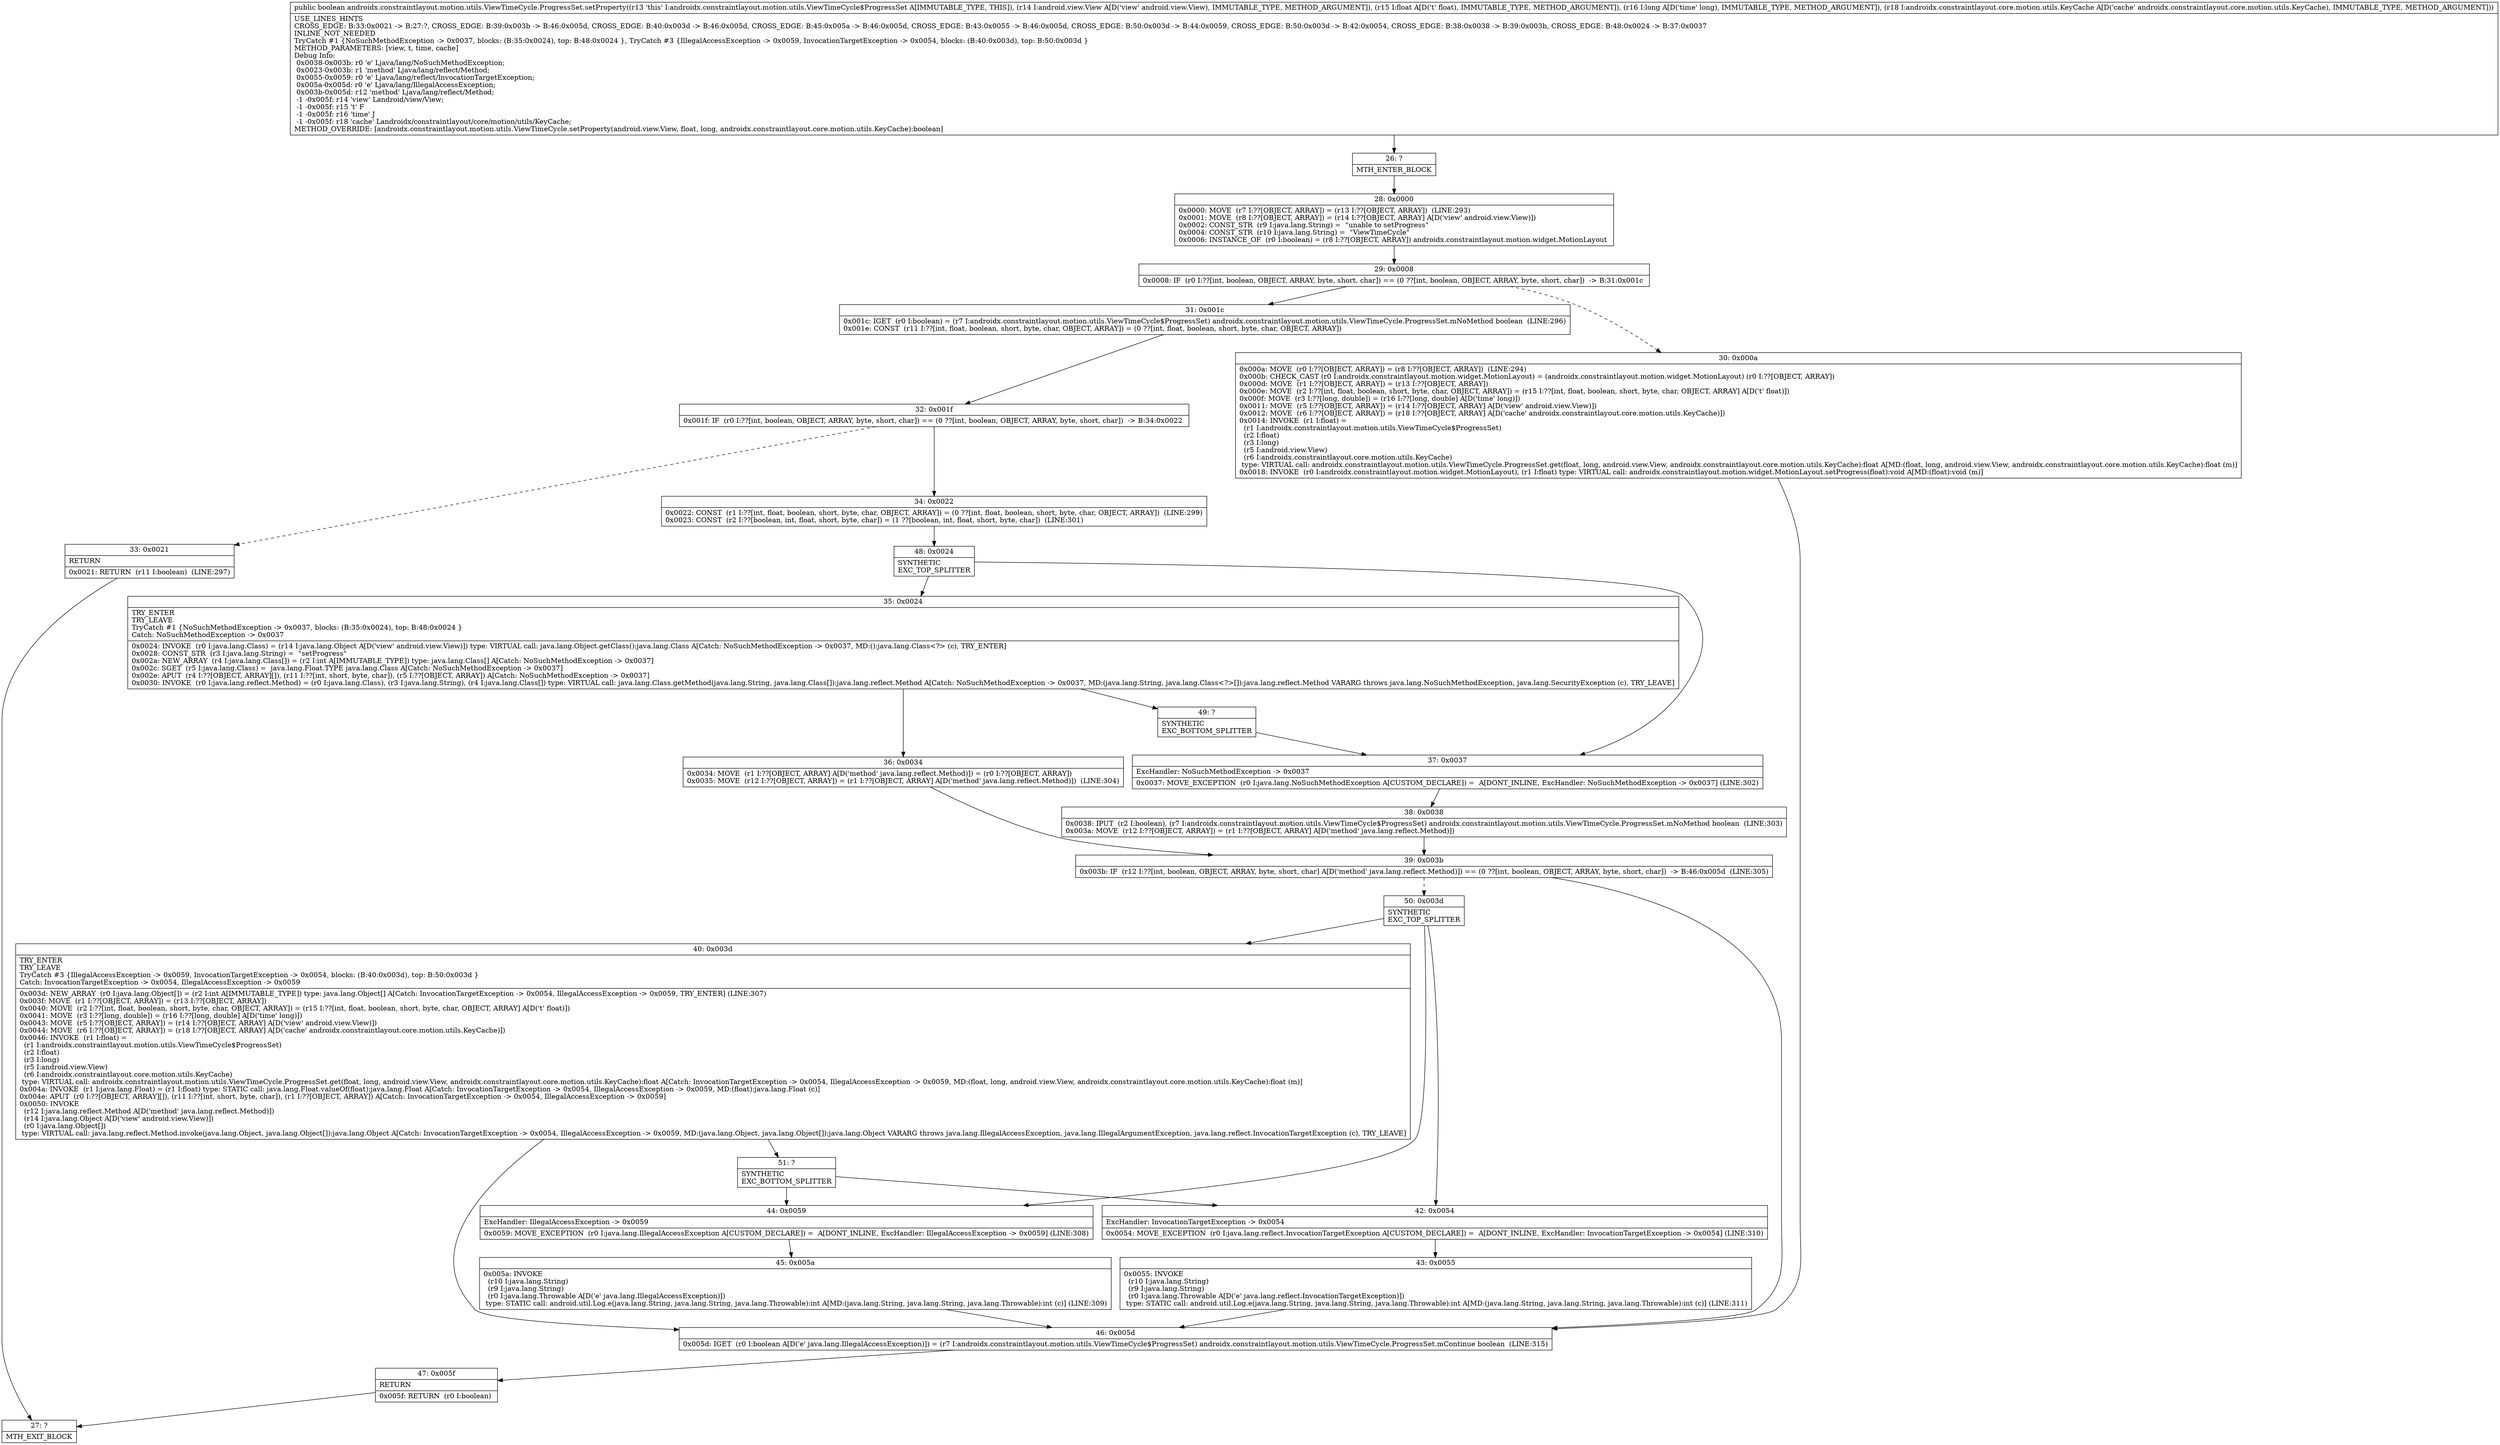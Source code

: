 digraph "CFG forandroidx.constraintlayout.motion.utils.ViewTimeCycle.ProgressSet.setProperty(Landroid\/view\/View;FJLandroidx\/constraintlayout\/core\/motion\/utils\/KeyCache;)Z" {
Node_26 [shape=record,label="{26\:\ ?|MTH_ENTER_BLOCK\l}"];
Node_28 [shape=record,label="{28\:\ 0x0000|0x0000: MOVE  (r7 I:??[OBJECT, ARRAY]) = (r13 I:??[OBJECT, ARRAY])  (LINE:293)\l0x0001: MOVE  (r8 I:??[OBJECT, ARRAY]) = (r14 I:??[OBJECT, ARRAY] A[D('view' android.view.View)]) \l0x0002: CONST_STR  (r9 I:java.lang.String) =  \"unable to setProgress\" \l0x0004: CONST_STR  (r10 I:java.lang.String) =  \"ViewTimeCycle\" \l0x0006: INSTANCE_OF  (r0 I:boolean) = (r8 I:??[OBJECT, ARRAY]) androidx.constraintlayout.motion.widget.MotionLayout \l}"];
Node_29 [shape=record,label="{29\:\ 0x0008|0x0008: IF  (r0 I:??[int, boolean, OBJECT, ARRAY, byte, short, char]) == (0 ??[int, boolean, OBJECT, ARRAY, byte, short, char])  \-\> B:31:0x001c \l}"];
Node_30 [shape=record,label="{30\:\ 0x000a|0x000a: MOVE  (r0 I:??[OBJECT, ARRAY]) = (r8 I:??[OBJECT, ARRAY])  (LINE:294)\l0x000b: CHECK_CAST (r0 I:androidx.constraintlayout.motion.widget.MotionLayout) = (androidx.constraintlayout.motion.widget.MotionLayout) (r0 I:??[OBJECT, ARRAY]) \l0x000d: MOVE  (r1 I:??[OBJECT, ARRAY]) = (r13 I:??[OBJECT, ARRAY]) \l0x000e: MOVE  (r2 I:??[int, float, boolean, short, byte, char, OBJECT, ARRAY]) = (r15 I:??[int, float, boolean, short, byte, char, OBJECT, ARRAY] A[D('t' float)]) \l0x000f: MOVE  (r3 I:??[long, double]) = (r16 I:??[long, double] A[D('time' long)]) \l0x0011: MOVE  (r5 I:??[OBJECT, ARRAY]) = (r14 I:??[OBJECT, ARRAY] A[D('view' android.view.View)]) \l0x0012: MOVE  (r6 I:??[OBJECT, ARRAY]) = (r18 I:??[OBJECT, ARRAY] A[D('cache' androidx.constraintlayout.core.motion.utils.KeyCache)]) \l0x0014: INVOKE  (r1 I:float) = \l  (r1 I:androidx.constraintlayout.motion.utils.ViewTimeCycle$ProgressSet)\l  (r2 I:float)\l  (r3 I:long)\l  (r5 I:android.view.View)\l  (r6 I:androidx.constraintlayout.core.motion.utils.KeyCache)\l type: VIRTUAL call: androidx.constraintlayout.motion.utils.ViewTimeCycle.ProgressSet.get(float, long, android.view.View, androidx.constraintlayout.core.motion.utils.KeyCache):float A[MD:(float, long, android.view.View, androidx.constraintlayout.core.motion.utils.KeyCache):float (m)]\l0x0018: INVOKE  (r0 I:androidx.constraintlayout.motion.widget.MotionLayout), (r1 I:float) type: VIRTUAL call: androidx.constraintlayout.motion.widget.MotionLayout.setProgress(float):void A[MD:(float):void (m)]\l}"];
Node_46 [shape=record,label="{46\:\ 0x005d|0x005d: IGET  (r0 I:boolean A[D('e' java.lang.IllegalAccessException)]) = (r7 I:androidx.constraintlayout.motion.utils.ViewTimeCycle$ProgressSet) androidx.constraintlayout.motion.utils.ViewTimeCycle.ProgressSet.mContinue boolean  (LINE:315)\l}"];
Node_47 [shape=record,label="{47\:\ 0x005f|RETURN\l|0x005f: RETURN  (r0 I:boolean) \l}"];
Node_27 [shape=record,label="{27\:\ ?|MTH_EXIT_BLOCK\l}"];
Node_31 [shape=record,label="{31\:\ 0x001c|0x001c: IGET  (r0 I:boolean) = (r7 I:androidx.constraintlayout.motion.utils.ViewTimeCycle$ProgressSet) androidx.constraintlayout.motion.utils.ViewTimeCycle.ProgressSet.mNoMethod boolean  (LINE:296)\l0x001e: CONST  (r11 I:??[int, float, boolean, short, byte, char, OBJECT, ARRAY]) = (0 ??[int, float, boolean, short, byte, char, OBJECT, ARRAY]) \l}"];
Node_32 [shape=record,label="{32\:\ 0x001f|0x001f: IF  (r0 I:??[int, boolean, OBJECT, ARRAY, byte, short, char]) == (0 ??[int, boolean, OBJECT, ARRAY, byte, short, char])  \-\> B:34:0x0022 \l}"];
Node_33 [shape=record,label="{33\:\ 0x0021|RETURN\l|0x0021: RETURN  (r11 I:boolean)  (LINE:297)\l}"];
Node_34 [shape=record,label="{34\:\ 0x0022|0x0022: CONST  (r1 I:??[int, float, boolean, short, byte, char, OBJECT, ARRAY]) = (0 ??[int, float, boolean, short, byte, char, OBJECT, ARRAY])  (LINE:299)\l0x0023: CONST  (r2 I:??[boolean, int, float, short, byte, char]) = (1 ??[boolean, int, float, short, byte, char])  (LINE:301)\l}"];
Node_48 [shape=record,label="{48\:\ 0x0024|SYNTHETIC\lEXC_TOP_SPLITTER\l}"];
Node_35 [shape=record,label="{35\:\ 0x0024|TRY_ENTER\lTRY_LEAVE\lTryCatch #1 \{NoSuchMethodException \-\> 0x0037, blocks: (B:35:0x0024), top: B:48:0x0024 \}\lCatch: NoSuchMethodException \-\> 0x0037\l|0x0024: INVOKE  (r0 I:java.lang.Class) = (r14 I:java.lang.Object A[D('view' android.view.View)]) type: VIRTUAL call: java.lang.Object.getClass():java.lang.Class A[Catch: NoSuchMethodException \-\> 0x0037, MD:():java.lang.Class\<?\> (c), TRY_ENTER]\l0x0028: CONST_STR  (r3 I:java.lang.String) =  \"setProgress\" \l0x002a: NEW_ARRAY  (r4 I:java.lang.Class[]) = (r2 I:int A[IMMUTABLE_TYPE]) type: java.lang.Class[] A[Catch: NoSuchMethodException \-\> 0x0037]\l0x002c: SGET  (r5 I:java.lang.Class) =  java.lang.Float.TYPE java.lang.Class A[Catch: NoSuchMethodException \-\> 0x0037]\l0x002e: APUT  (r4 I:??[OBJECT, ARRAY][]), (r11 I:??[int, short, byte, char]), (r5 I:??[OBJECT, ARRAY]) A[Catch: NoSuchMethodException \-\> 0x0037]\l0x0030: INVOKE  (r0 I:java.lang.reflect.Method) = (r0 I:java.lang.Class), (r3 I:java.lang.String), (r4 I:java.lang.Class[]) type: VIRTUAL call: java.lang.Class.getMethod(java.lang.String, java.lang.Class[]):java.lang.reflect.Method A[Catch: NoSuchMethodException \-\> 0x0037, MD:(java.lang.String, java.lang.Class\<?\>[]):java.lang.reflect.Method VARARG throws java.lang.NoSuchMethodException, java.lang.SecurityException (c), TRY_LEAVE]\l}"];
Node_36 [shape=record,label="{36\:\ 0x0034|0x0034: MOVE  (r1 I:??[OBJECT, ARRAY] A[D('method' java.lang.reflect.Method)]) = (r0 I:??[OBJECT, ARRAY]) \l0x0035: MOVE  (r12 I:??[OBJECT, ARRAY]) = (r1 I:??[OBJECT, ARRAY] A[D('method' java.lang.reflect.Method)])  (LINE:304)\l}"];
Node_39 [shape=record,label="{39\:\ 0x003b|0x003b: IF  (r12 I:??[int, boolean, OBJECT, ARRAY, byte, short, char] A[D('method' java.lang.reflect.Method)]) == (0 ??[int, boolean, OBJECT, ARRAY, byte, short, char])  \-\> B:46:0x005d  (LINE:305)\l}"];
Node_50 [shape=record,label="{50\:\ 0x003d|SYNTHETIC\lEXC_TOP_SPLITTER\l}"];
Node_40 [shape=record,label="{40\:\ 0x003d|TRY_ENTER\lTRY_LEAVE\lTryCatch #3 \{IllegalAccessException \-\> 0x0059, InvocationTargetException \-\> 0x0054, blocks: (B:40:0x003d), top: B:50:0x003d \}\lCatch: InvocationTargetException \-\> 0x0054, IllegalAccessException \-\> 0x0059\l|0x003d: NEW_ARRAY  (r0 I:java.lang.Object[]) = (r2 I:int A[IMMUTABLE_TYPE]) type: java.lang.Object[] A[Catch: InvocationTargetException \-\> 0x0054, IllegalAccessException \-\> 0x0059, TRY_ENTER] (LINE:307)\l0x003f: MOVE  (r1 I:??[OBJECT, ARRAY]) = (r13 I:??[OBJECT, ARRAY]) \l0x0040: MOVE  (r2 I:??[int, float, boolean, short, byte, char, OBJECT, ARRAY]) = (r15 I:??[int, float, boolean, short, byte, char, OBJECT, ARRAY] A[D('t' float)]) \l0x0041: MOVE  (r3 I:??[long, double]) = (r16 I:??[long, double] A[D('time' long)]) \l0x0043: MOVE  (r5 I:??[OBJECT, ARRAY]) = (r14 I:??[OBJECT, ARRAY] A[D('view' android.view.View)]) \l0x0044: MOVE  (r6 I:??[OBJECT, ARRAY]) = (r18 I:??[OBJECT, ARRAY] A[D('cache' androidx.constraintlayout.core.motion.utils.KeyCache)]) \l0x0046: INVOKE  (r1 I:float) = \l  (r1 I:androidx.constraintlayout.motion.utils.ViewTimeCycle$ProgressSet)\l  (r2 I:float)\l  (r3 I:long)\l  (r5 I:android.view.View)\l  (r6 I:androidx.constraintlayout.core.motion.utils.KeyCache)\l type: VIRTUAL call: androidx.constraintlayout.motion.utils.ViewTimeCycle.ProgressSet.get(float, long, android.view.View, androidx.constraintlayout.core.motion.utils.KeyCache):float A[Catch: InvocationTargetException \-\> 0x0054, IllegalAccessException \-\> 0x0059, MD:(float, long, android.view.View, androidx.constraintlayout.core.motion.utils.KeyCache):float (m)]\l0x004a: INVOKE  (r1 I:java.lang.Float) = (r1 I:float) type: STATIC call: java.lang.Float.valueOf(float):java.lang.Float A[Catch: InvocationTargetException \-\> 0x0054, IllegalAccessException \-\> 0x0059, MD:(float):java.lang.Float (c)]\l0x004e: APUT  (r0 I:??[OBJECT, ARRAY][]), (r11 I:??[int, short, byte, char]), (r1 I:??[OBJECT, ARRAY]) A[Catch: InvocationTargetException \-\> 0x0054, IllegalAccessException \-\> 0x0059]\l0x0050: INVOKE  \l  (r12 I:java.lang.reflect.Method A[D('method' java.lang.reflect.Method)])\l  (r14 I:java.lang.Object A[D('view' android.view.View)])\l  (r0 I:java.lang.Object[])\l type: VIRTUAL call: java.lang.reflect.Method.invoke(java.lang.Object, java.lang.Object[]):java.lang.Object A[Catch: InvocationTargetException \-\> 0x0054, IllegalAccessException \-\> 0x0059, MD:(java.lang.Object, java.lang.Object[]):java.lang.Object VARARG throws java.lang.IllegalAccessException, java.lang.IllegalArgumentException, java.lang.reflect.InvocationTargetException (c), TRY_LEAVE]\l}"];
Node_51 [shape=record,label="{51\:\ ?|SYNTHETIC\lEXC_BOTTOM_SPLITTER\l}"];
Node_44 [shape=record,label="{44\:\ 0x0059|ExcHandler: IllegalAccessException \-\> 0x0059\l|0x0059: MOVE_EXCEPTION  (r0 I:java.lang.IllegalAccessException A[CUSTOM_DECLARE]) =  A[DONT_INLINE, ExcHandler: IllegalAccessException \-\> 0x0059] (LINE:308)\l}"];
Node_45 [shape=record,label="{45\:\ 0x005a|0x005a: INVOKE  \l  (r10 I:java.lang.String)\l  (r9 I:java.lang.String)\l  (r0 I:java.lang.Throwable A[D('e' java.lang.IllegalAccessException)])\l type: STATIC call: android.util.Log.e(java.lang.String, java.lang.String, java.lang.Throwable):int A[MD:(java.lang.String, java.lang.String, java.lang.Throwable):int (c)] (LINE:309)\l}"];
Node_42 [shape=record,label="{42\:\ 0x0054|ExcHandler: InvocationTargetException \-\> 0x0054\l|0x0054: MOVE_EXCEPTION  (r0 I:java.lang.reflect.InvocationTargetException A[CUSTOM_DECLARE]) =  A[DONT_INLINE, ExcHandler: InvocationTargetException \-\> 0x0054] (LINE:310)\l}"];
Node_43 [shape=record,label="{43\:\ 0x0055|0x0055: INVOKE  \l  (r10 I:java.lang.String)\l  (r9 I:java.lang.String)\l  (r0 I:java.lang.Throwable A[D('e' java.lang.reflect.InvocationTargetException)])\l type: STATIC call: android.util.Log.e(java.lang.String, java.lang.String, java.lang.Throwable):int A[MD:(java.lang.String, java.lang.String, java.lang.Throwable):int (c)] (LINE:311)\l}"];
Node_49 [shape=record,label="{49\:\ ?|SYNTHETIC\lEXC_BOTTOM_SPLITTER\l}"];
Node_37 [shape=record,label="{37\:\ 0x0037|ExcHandler: NoSuchMethodException \-\> 0x0037\l|0x0037: MOVE_EXCEPTION  (r0 I:java.lang.NoSuchMethodException A[CUSTOM_DECLARE]) =  A[DONT_INLINE, ExcHandler: NoSuchMethodException \-\> 0x0037] (LINE:302)\l}"];
Node_38 [shape=record,label="{38\:\ 0x0038|0x0038: IPUT  (r2 I:boolean), (r7 I:androidx.constraintlayout.motion.utils.ViewTimeCycle$ProgressSet) androidx.constraintlayout.motion.utils.ViewTimeCycle.ProgressSet.mNoMethod boolean  (LINE:303)\l0x003a: MOVE  (r12 I:??[OBJECT, ARRAY]) = (r1 I:??[OBJECT, ARRAY] A[D('method' java.lang.reflect.Method)]) \l}"];
MethodNode[shape=record,label="{public boolean androidx.constraintlayout.motion.utils.ViewTimeCycle.ProgressSet.setProperty((r13 'this' I:androidx.constraintlayout.motion.utils.ViewTimeCycle$ProgressSet A[IMMUTABLE_TYPE, THIS]), (r14 I:android.view.View A[D('view' android.view.View), IMMUTABLE_TYPE, METHOD_ARGUMENT]), (r15 I:float A[D('t' float), IMMUTABLE_TYPE, METHOD_ARGUMENT]), (r16 I:long A[D('time' long), IMMUTABLE_TYPE, METHOD_ARGUMENT]), (r18 I:androidx.constraintlayout.core.motion.utils.KeyCache A[D('cache' androidx.constraintlayout.core.motion.utils.KeyCache), IMMUTABLE_TYPE, METHOD_ARGUMENT]))  | USE_LINES_HINTS\lCROSS_EDGE: B:33:0x0021 \-\> B:27:?, CROSS_EDGE: B:39:0x003b \-\> B:46:0x005d, CROSS_EDGE: B:40:0x003d \-\> B:46:0x005d, CROSS_EDGE: B:45:0x005a \-\> B:46:0x005d, CROSS_EDGE: B:43:0x0055 \-\> B:46:0x005d, CROSS_EDGE: B:50:0x003d \-\> B:44:0x0059, CROSS_EDGE: B:50:0x003d \-\> B:42:0x0054, CROSS_EDGE: B:38:0x0038 \-\> B:39:0x003b, CROSS_EDGE: B:48:0x0024 \-\> B:37:0x0037\lINLINE_NOT_NEEDED\lTryCatch #1 \{NoSuchMethodException \-\> 0x0037, blocks: (B:35:0x0024), top: B:48:0x0024 \}, TryCatch #3 \{IllegalAccessException \-\> 0x0059, InvocationTargetException \-\> 0x0054, blocks: (B:40:0x003d), top: B:50:0x003d \}\lMETHOD_PARAMETERS: [view, t, time, cache]\lDebug Info:\l  0x0038\-0x003b: r0 'e' Ljava\/lang\/NoSuchMethodException;\l  0x0023\-0x003b: r1 'method' Ljava\/lang\/reflect\/Method;\l  0x0055\-0x0059: r0 'e' Ljava\/lang\/reflect\/InvocationTargetException;\l  0x005a\-0x005d: r0 'e' Ljava\/lang\/IllegalAccessException;\l  0x003b\-0x005d: r12 'method' Ljava\/lang\/reflect\/Method;\l  \-1 \-0x005f: r14 'view' Landroid\/view\/View;\l  \-1 \-0x005f: r15 't' F\l  \-1 \-0x005f: r16 'time' J\l  \-1 \-0x005f: r18 'cache' Landroidx\/constraintlayout\/core\/motion\/utils\/KeyCache;\lMETHOD_OVERRIDE: [androidx.constraintlayout.motion.utils.ViewTimeCycle.setProperty(android.view.View, float, long, androidx.constraintlayout.core.motion.utils.KeyCache):boolean]\l}"];
MethodNode -> Node_26;Node_26 -> Node_28;
Node_28 -> Node_29;
Node_29 -> Node_30[style=dashed];
Node_29 -> Node_31;
Node_30 -> Node_46;
Node_46 -> Node_47;
Node_47 -> Node_27;
Node_31 -> Node_32;
Node_32 -> Node_33[style=dashed];
Node_32 -> Node_34;
Node_33 -> Node_27;
Node_34 -> Node_48;
Node_48 -> Node_35;
Node_48 -> Node_37;
Node_35 -> Node_36;
Node_35 -> Node_49;
Node_36 -> Node_39;
Node_39 -> Node_46;
Node_39 -> Node_50[style=dashed];
Node_50 -> Node_40;
Node_50 -> Node_44;
Node_50 -> Node_42;
Node_40 -> Node_46;
Node_40 -> Node_51;
Node_51 -> Node_44;
Node_51 -> Node_42;
Node_44 -> Node_45;
Node_45 -> Node_46;
Node_42 -> Node_43;
Node_43 -> Node_46;
Node_49 -> Node_37;
Node_37 -> Node_38;
Node_38 -> Node_39;
}

